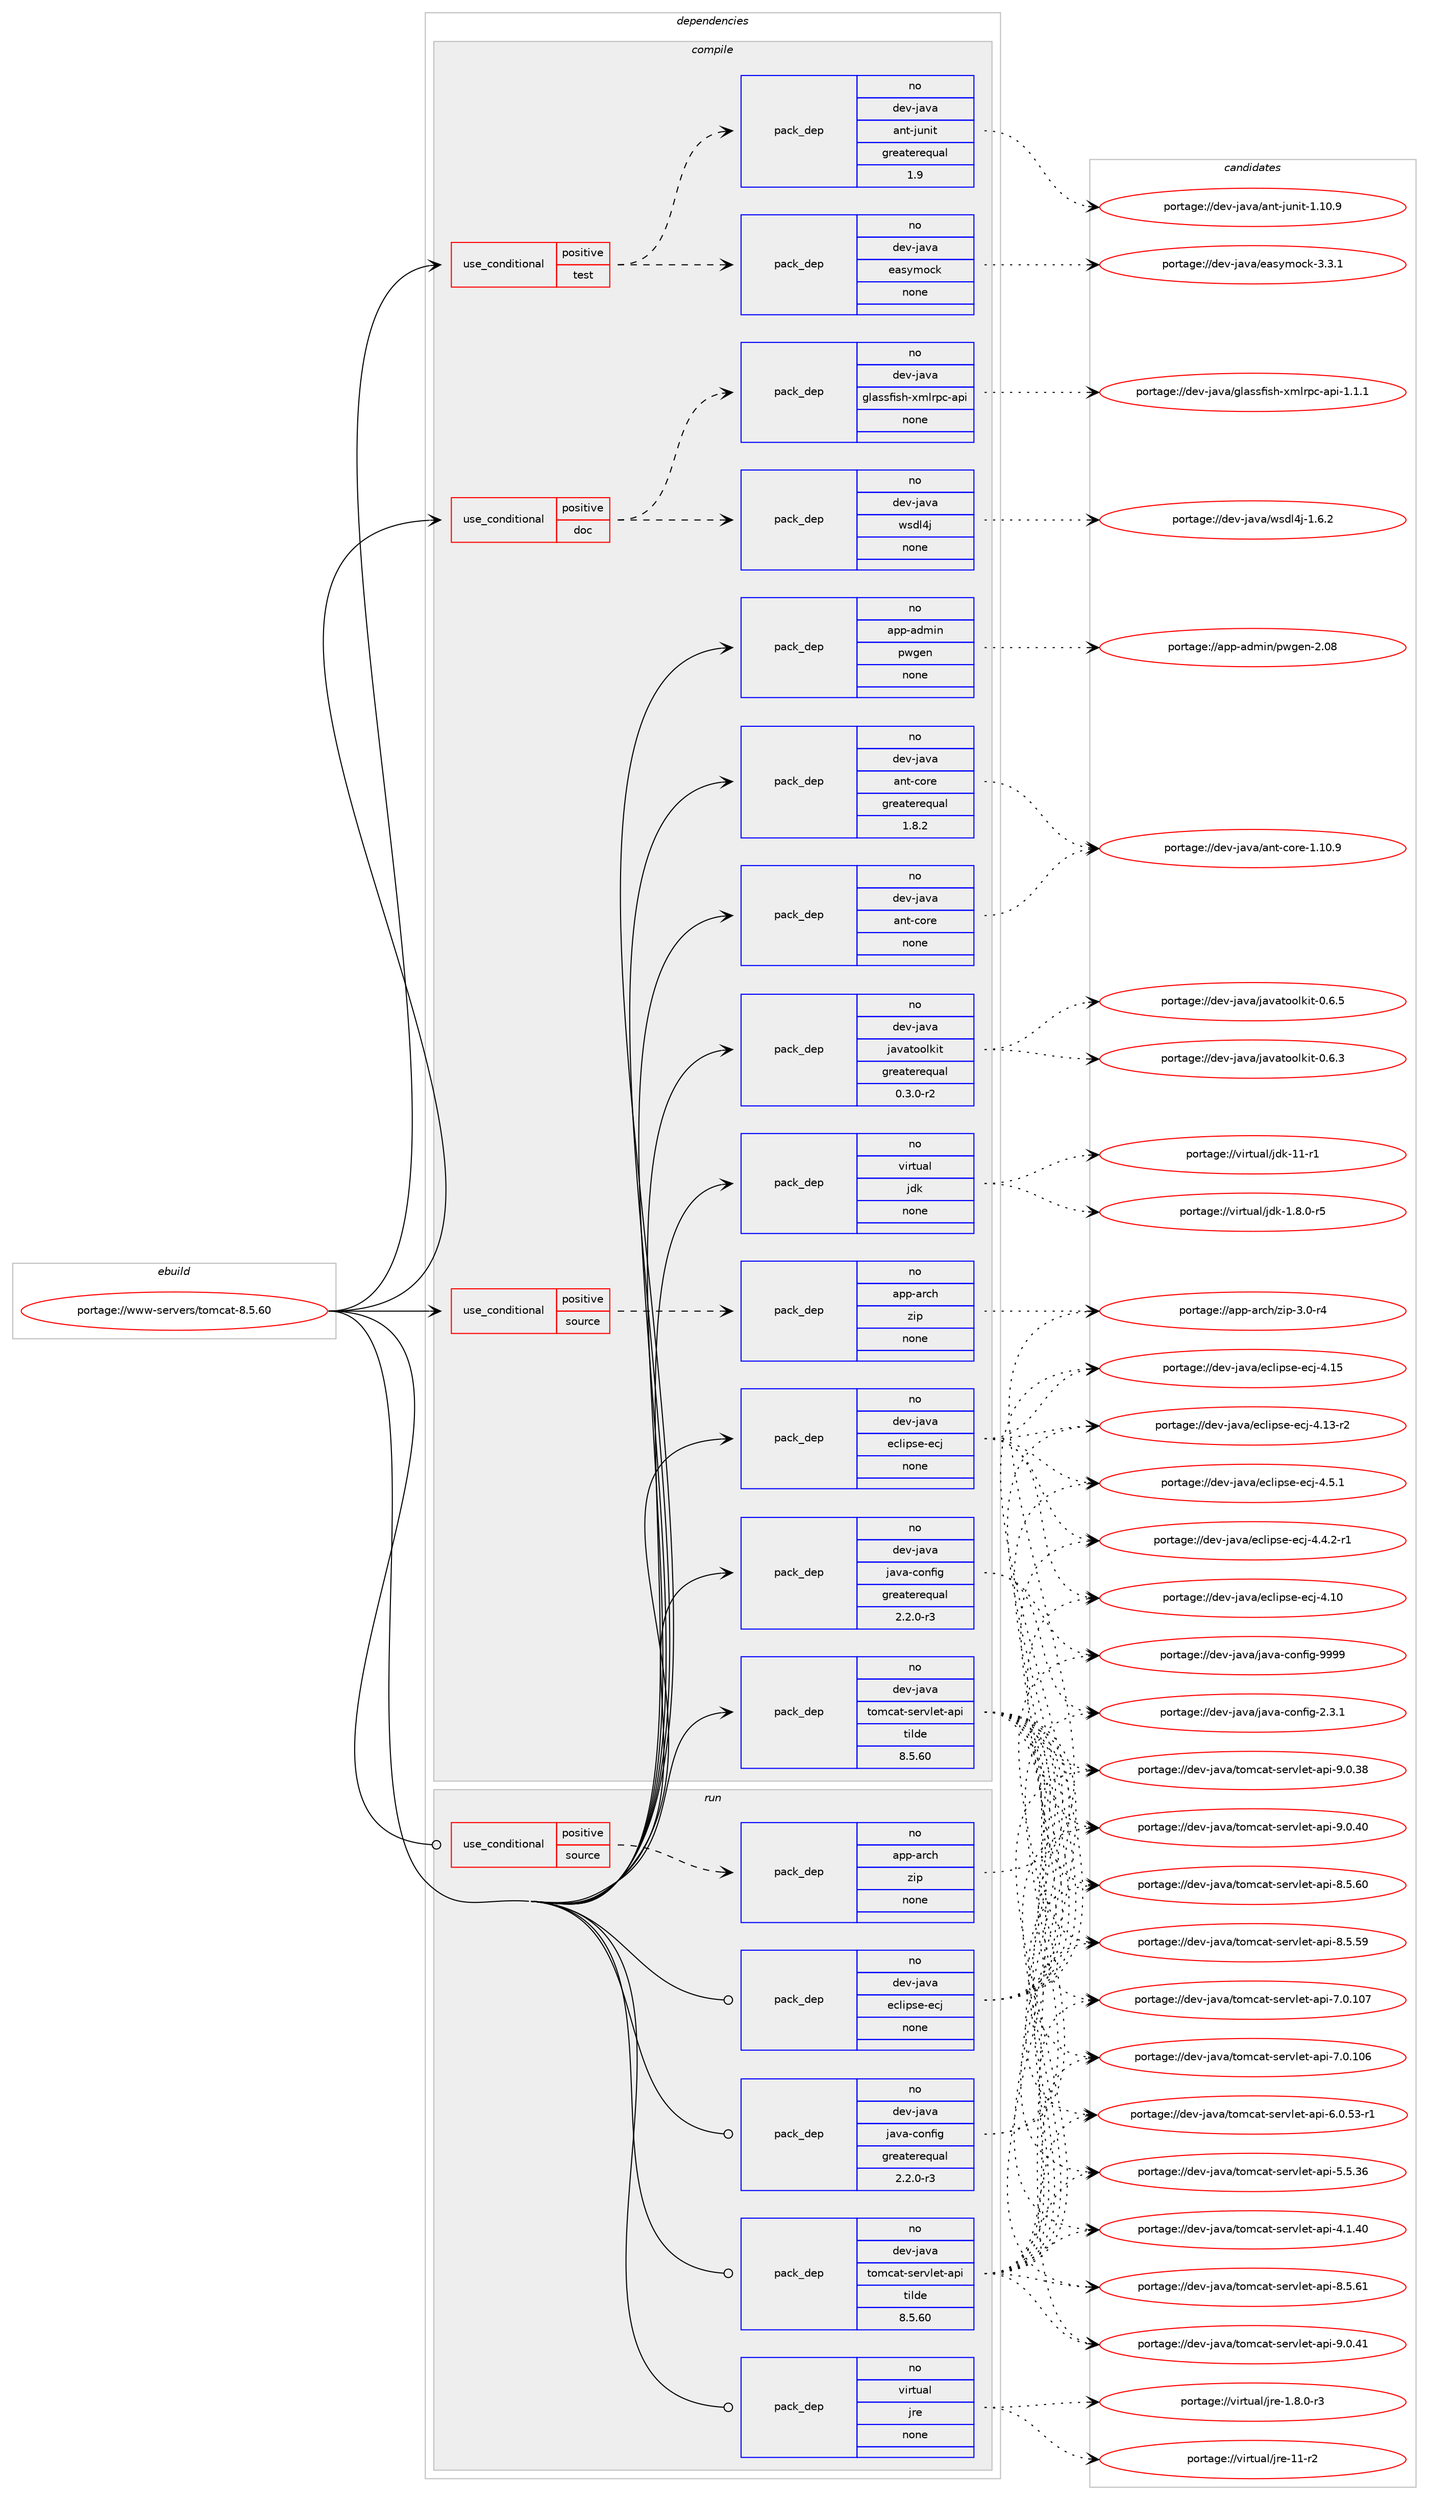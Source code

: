 digraph prolog {

# *************
# Graph options
# *************

newrank=true;
concentrate=true;
compound=true;
graph [rankdir=LR,fontname=Helvetica,fontsize=10,ranksep=1.5];#, ranksep=2.5, nodesep=0.2];
edge  [arrowhead=vee];
node  [fontname=Helvetica,fontsize=10];

# **********
# The ebuild
# **********

subgraph cluster_leftcol {
color=gray;
rank=same;
label=<<i>ebuild</i>>;
id [label="portage://www-servers/tomcat-8.5.60", color=red, width=4, href="../www-servers/tomcat-8.5.60.svg"];
}

# ****************
# The dependencies
# ****************

subgraph cluster_midcol {
color=gray;
label=<<i>dependencies</i>>;
subgraph cluster_compile {
fillcolor="#eeeeee";
style=filled;
label=<<i>compile</i>>;
subgraph cond323 {
dependency2000 [label=<<TABLE BORDER="0" CELLBORDER="1" CELLSPACING="0" CELLPADDING="4"><TR><TD ROWSPAN="3" CELLPADDING="10">use_conditional</TD></TR><TR><TD>positive</TD></TR><TR><TD>doc</TD></TR></TABLE>>, shape=none, color=red];
subgraph pack1662 {
dependency2001 [label=<<TABLE BORDER="0" CELLBORDER="1" CELLSPACING="0" CELLPADDING="4" WIDTH="220"><TR><TD ROWSPAN="6" CELLPADDING="30">pack_dep</TD></TR><TR><TD WIDTH="110">no</TD></TR><TR><TD>dev-java</TD></TR><TR><TD>glassfish-xmlrpc-api</TD></TR><TR><TD>none</TD></TR><TR><TD></TD></TR></TABLE>>, shape=none, color=blue];
}
dependency2000:e -> dependency2001:w [weight=20,style="dashed",arrowhead="vee"];
subgraph pack1663 {
dependency2002 [label=<<TABLE BORDER="0" CELLBORDER="1" CELLSPACING="0" CELLPADDING="4" WIDTH="220"><TR><TD ROWSPAN="6" CELLPADDING="30">pack_dep</TD></TR><TR><TD WIDTH="110">no</TD></TR><TR><TD>dev-java</TD></TR><TR><TD>wsdl4j</TD></TR><TR><TD>none</TD></TR><TR><TD></TD></TR></TABLE>>, shape=none, color=blue];
}
dependency2000:e -> dependency2002:w [weight=20,style="dashed",arrowhead="vee"];
}
id:e -> dependency2000:w [weight=20,style="solid",arrowhead="vee"];
subgraph cond324 {
dependency2003 [label=<<TABLE BORDER="0" CELLBORDER="1" CELLSPACING="0" CELLPADDING="4"><TR><TD ROWSPAN="3" CELLPADDING="10">use_conditional</TD></TR><TR><TD>positive</TD></TR><TR><TD>source</TD></TR></TABLE>>, shape=none, color=red];
subgraph pack1664 {
dependency2004 [label=<<TABLE BORDER="0" CELLBORDER="1" CELLSPACING="0" CELLPADDING="4" WIDTH="220"><TR><TD ROWSPAN="6" CELLPADDING="30">pack_dep</TD></TR><TR><TD WIDTH="110">no</TD></TR><TR><TD>app-arch</TD></TR><TR><TD>zip</TD></TR><TR><TD>none</TD></TR><TR><TD></TD></TR></TABLE>>, shape=none, color=blue];
}
dependency2003:e -> dependency2004:w [weight=20,style="dashed",arrowhead="vee"];
}
id:e -> dependency2003:w [weight=20,style="solid",arrowhead="vee"];
subgraph cond325 {
dependency2005 [label=<<TABLE BORDER="0" CELLBORDER="1" CELLSPACING="0" CELLPADDING="4"><TR><TD ROWSPAN="3" CELLPADDING="10">use_conditional</TD></TR><TR><TD>positive</TD></TR><TR><TD>test</TD></TR></TABLE>>, shape=none, color=red];
subgraph pack1665 {
dependency2006 [label=<<TABLE BORDER="0" CELLBORDER="1" CELLSPACING="0" CELLPADDING="4" WIDTH="220"><TR><TD ROWSPAN="6" CELLPADDING="30">pack_dep</TD></TR><TR><TD WIDTH="110">no</TD></TR><TR><TD>dev-java</TD></TR><TR><TD>ant-junit</TD></TR><TR><TD>greaterequal</TD></TR><TR><TD>1.9</TD></TR></TABLE>>, shape=none, color=blue];
}
dependency2005:e -> dependency2006:w [weight=20,style="dashed",arrowhead="vee"];
subgraph pack1666 {
dependency2007 [label=<<TABLE BORDER="0" CELLBORDER="1" CELLSPACING="0" CELLPADDING="4" WIDTH="220"><TR><TD ROWSPAN="6" CELLPADDING="30">pack_dep</TD></TR><TR><TD WIDTH="110">no</TD></TR><TR><TD>dev-java</TD></TR><TR><TD>easymock</TD></TR><TR><TD>none</TD></TR><TR><TD></TD></TR></TABLE>>, shape=none, color=blue];
}
dependency2005:e -> dependency2007:w [weight=20,style="dashed",arrowhead="vee"];
}
id:e -> dependency2005:w [weight=20,style="solid",arrowhead="vee"];
subgraph pack1667 {
dependency2008 [label=<<TABLE BORDER="0" CELLBORDER="1" CELLSPACING="0" CELLPADDING="4" WIDTH="220"><TR><TD ROWSPAN="6" CELLPADDING="30">pack_dep</TD></TR><TR><TD WIDTH="110">no</TD></TR><TR><TD>app-admin</TD></TR><TR><TD>pwgen</TD></TR><TR><TD>none</TD></TR><TR><TD></TD></TR></TABLE>>, shape=none, color=blue];
}
id:e -> dependency2008:w [weight=20,style="solid",arrowhead="vee"];
subgraph pack1668 {
dependency2009 [label=<<TABLE BORDER="0" CELLBORDER="1" CELLSPACING="0" CELLPADDING="4" WIDTH="220"><TR><TD ROWSPAN="6" CELLPADDING="30">pack_dep</TD></TR><TR><TD WIDTH="110">no</TD></TR><TR><TD>dev-java</TD></TR><TR><TD>ant-core</TD></TR><TR><TD>greaterequal</TD></TR><TR><TD>1.8.2</TD></TR></TABLE>>, shape=none, color=blue];
}
id:e -> dependency2009:w [weight=20,style="solid",arrowhead="vee"];
subgraph pack1669 {
dependency2010 [label=<<TABLE BORDER="0" CELLBORDER="1" CELLSPACING="0" CELLPADDING="4" WIDTH="220"><TR><TD ROWSPAN="6" CELLPADDING="30">pack_dep</TD></TR><TR><TD WIDTH="110">no</TD></TR><TR><TD>dev-java</TD></TR><TR><TD>ant-core</TD></TR><TR><TD>none</TD></TR><TR><TD></TD></TR></TABLE>>, shape=none, color=blue];
}
id:e -> dependency2010:w [weight=20,style="solid",arrowhead="vee"];
subgraph pack1670 {
dependency2011 [label=<<TABLE BORDER="0" CELLBORDER="1" CELLSPACING="0" CELLPADDING="4" WIDTH="220"><TR><TD ROWSPAN="6" CELLPADDING="30">pack_dep</TD></TR><TR><TD WIDTH="110">no</TD></TR><TR><TD>dev-java</TD></TR><TR><TD>eclipse-ecj</TD></TR><TR><TD>none</TD></TR><TR><TD></TD></TR></TABLE>>, shape=none, color=blue];
}
id:e -> dependency2011:w [weight=20,style="solid",arrowhead="vee"];
subgraph pack1671 {
dependency2012 [label=<<TABLE BORDER="0" CELLBORDER="1" CELLSPACING="0" CELLPADDING="4" WIDTH="220"><TR><TD ROWSPAN="6" CELLPADDING="30">pack_dep</TD></TR><TR><TD WIDTH="110">no</TD></TR><TR><TD>dev-java</TD></TR><TR><TD>java-config</TD></TR><TR><TD>greaterequal</TD></TR><TR><TD>2.2.0-r3</TD></TR></TABLE>>, shape=none, color=blue];
}
id:e -> dependency2012:w [weight=20,style="solid",arrowhead="vee"];
subgraph pack1672 {
dependency2013 [label=<<TABLE BORDER="0" CELLBORDER="1" CELLSPACING="0" CELLPADDING="4" WIDTH="220"><TR><TD ROWSPAN="6" CELLPADDING="30">pack_dep</TD></TR><TR><TD WIDTH="110">no</TD></TR><TR><TD>dev-java</TD></TR><TR><TD>javatoolkit</TD></TR><TR><TD>greaterequal</TD></TR><TR><TD>0.3.0-r2</TD></TR></TABLE>>, shape=none, color=blue];
}
id:e -> dependency2013:w [weight=20,style="solid",arrowhead="vee"];
subgraph pack1673 {
dependency2014 [label=<<TABLE BORDER="0" CELLBORDER="1" CELLSPACING="0" CELLPADDING="4" WIDTH="220"><TR><TD ROWSPAN="6" CELLPADDING="30">pack_dep</TD></TR><TR><TD WIDTH="110">no</TD></TR><TR><TD>dev-java</TD></TR><TR><TD>tomcat-servlet-api</TD></TR><TR><TD>tilde</TD></TR><TR><TD>8.5.60</TD></TR></TABLE>>, shape=none, color=blue];
}
id:e -> dependency2014:w [weight=20,style="solid",arrowhead="vee"];
subgraph pack1674 {
dependency2015 [label=<<TABLE BORDER="0" CELLBORDER="1" CELLSPACING="0" CELLPADDING="4" WIDTH="220"><TR><TD ROWSPAN="6" CELLPADDING="30">pack_dep</TD></TR><TR><TD WIDTH="110">no</TD></TR><TR><TD>virtual</TD></TR><TR><TD>jdk</TD></TR><TR><TD>none</TD></TR><TR><TD></TD></TR></TABLE>>, shape=none, color=blue];
}
id:e -> dependency2015:w [weight=20,style="solid",arrowhead="vee"];
}
subgraph cluster_compileandrun {
fillcolor="#eeeeee";
style=filled;
label=<<i>compile and run</i>>;
}
subgraph cluster_run {
fillcolor="#eeeeee";
style=filled;
label=<<i>run</i>>;
subgraph cond326 {
dependency2016 [label=<<TABLE BORDER="0" CELLBORDER="1" CELLSPACING="0" CELLPADDING="4"><TR><TD ROWSPAN="3" CELLPADDING="10">use_conditional</TD></TR><TR><TD>positive</TD></TR><TR><TD>source</TD></TR></TABLE>>, shape=none, color=red];
subgraph pack1675 {
dependency2017 [label=<<TABLE BORDER="0" CELLBORDER="1" CELLSPACING="0" CELLPADDING="4" WIDTH="220"><TR><TD ROWSPAN="6" CELLPADDING="30">pack_dep</TD></TR><TR><TD WIDTH="110">no</TD></TR><TR><TD>app-arch</TD></TR><TR><TD>zip</TD></TR><TR><TD>none</TD></TR><TR><TD></TD></TR></TABLE>>, shape=none, color=blue];
}
dependency2016:e -> dependency2017:w [weight=20,style="dashed",arrowhead="vee"];
}
id:e -> dependency2016:w [weight=20,style="solid",arrowhead="odot"];
subgraph pack1676 {
dependency2018 [label=<<TABLE BORDER="0" CELLBORDER="1" CELLSPACING="0" CELLPADDING="4" WIDTH="220"><TR><TD ROWSPAN="6" CELLPADDING="30">pack_dep</TD></TR><TR><TD WIDTH="110">no</TD></TR><TR><TD>dev-java</TD></TR><TR><TD>eclipse-ecj</TD></TR><TR><TD>none</TD></TR><TR><TD></TD></TR></TABLE>>, shape=none, color=blue];
}
id:e -> dependency2018:w [weight=20,style="solid",arrowhead="odot"];
subgraph pack1677 {
dependency2019 [label=<<TABLE BORDER="0" CELLBORDER="1" CELLSPACING="0" CELLPADDING="4" WIDTH="220"><TR><TD ROWSPAN="6" CELLPADDING="30">pack_dep</TD></TR><TR><TD WIDTH="110">no</TD></TR><TR><TD>dev-java</TD></TR><TR><TD>java-config</TD></TR><TR><TD>greaterequal</TD></TR><TR><TD>2.2.0-r3</TD></TR></TABLE>>, shape=none, color=blue];
}
id:e -> dependency2019:w [weight=20,style="solid",arrowhead="odot"];
subgraph pack1678 {
dependency2020 [label=<<TABLE BORDER="0" CELLBORDER="1" CELLSPACING="0" CELLPADDING="4" WIDTH="220"><TR><TD ROWSPAN="6" CELLPADDING="30">pack_dep</TD></TR><TR><TD WIDTH="110">no</TD></TR><TR><TD>dev-java</TD></TR><TR><TD>tomcat-servlet-api</TD></TR><TR><TD>tilde</TD></TR><TR><TD>8.5.60</TD></TR></TABLE>>, shape=none, color=blue];
}
id:e -> dependency2020:w [weight=20,style="solid",arrowhead="odot"];
subgraph pack1679 {
dependency2021 [label=<<TABLE BORDER="0" CELLBORDER="1" CELLSPACING="0" CELLPADDING="4" WIDTH="220"><TR><TD ROWSPAN="6" CELLPADDING="30">pack_dep</TD></TR><TR><TD WIDTH="110">no</TD></TR><TR><TD>virtual</TD></TR><TR><TD>jre</TD></TR><TR><TD>none</TD></TR><TR><TD></TD></TR></TABLE>>, shape=none, color=blue];
}
id:e -> dependency2021:w [weight=20,style="solid",arrowhead="odot"];
}
}

# **************
# The candidates
# **************

subgraph cluster_choices {
rank=same;
color=gray;
label=<<i>candidates</i>>;

subgraph choice1662 {
color=black;
nodesep=1;
choice100101118451069711897471031089711511510210511510445120109108114112994597112105454946494649 [label="portage://dev-java/glassfish-xmlrpc-api-1.1.1", color=red, width=4,href="../dev-java/glassfish-xmlrpc-api-1.1.1.svg"];
dependency2001:e -> choice100101118451069711897471031089711511510210511510445120109108114112994597112105454946494649:w [style=dotted,weight="100"];
}
subgraph choice1663 {
color=black;
nodesep=1;
choice1001011184510697118974711911510010852106454946544650 [label="portage://dev-java/wsdl4j-1.6.2", color=red, width=4,href="../dev-java/wsdl4j-1.6.2.svg"];
dependency2002:e -> choice1001011184510697118974711911510010852106454946544650:w [style=dotted,weight="100"];
}
subgraph choice1664 {
color=black;
nodesep=1;
choice9711211245971149910447122105112455146484511452 [label="portage://app-arch/zip-3.0-r4", color=red, width=4,href="../app-arch/zip-3.0-r4.svg"];
dependency2004:e -> choice9711211245971149910447122105112455146484511452:w [style=dotted,weight="100"];
}
subgraph choice1665 {
color=black;
nodesep=1;
choice10010111845106971189747971101164510611711010511645494649484657 [label="portage://dev-java/ant-junit-1.10.9", color=red, width=4,href="../dev-java/ant-junit-1.10.9.svg"];
dependency2006:e -> choice10010111845106971189747971101164510611711010511645494649484657:w [style=dotted,weight="100"];
}
subgraph choice1666 {
color=black;
nodesep=1;
choice100101118451069711897471019711512110911199107455146514649 [label="portage://dev-java/easymock-3.3.1", color=red, width=4,href="../dev-java/easymock-3.3.1.svg"];
dependency2007:e -> choice100101118451069711897471019711512110911199107455146514649:w [style=dotted,weight="100"];
}
subgraph choice1667 {
color=black;
nodesep=1;
choice971121124597100109105110471121191031011104550464856 [label="portage://app-admin/pwgen-2.08", color=red, width=4,href="../app-admin/pwgen-2.08.svg"];
dependency2008:e -> choice971121124597100109105110471121191031011104550464856:w [style=dotted,weight="100"];
}
subgraph choice1668 {
color=black;
nodesep=1;
choice1001011184510697118974797110116459911111410145494649484657 [label="portage://dev-java/ant-core-1.10.9", color=red, width=4,href="../dev-java/ant-core-1.10.9.svg"];
dependency2009:e -> choice1001011184510697118974797110116459911111410145494649484657:w [style=dotted,weight="100"];
}
subgraph choice1669 {
color=black;
nodesep=1;
choice1001011184510697118974797110116459911111410145494649484657 [label="portage://dev-java/ant-core-1.10.9", color=red, width=4,href="../dev-java/ant-core-1.10.9.svg"];
dependency2010:e -> choice1001011184510697118974797110116459911111410145494649484657:w [style=dotted,weight="100"];
}
subgraph choice1670 {
color=black;
nodesep=1;
choice10010111845106971189747101991081051121151014510199106455246534649 [label="portage://dev-java/eclipse-ecj-4.5.1", color=red, width=4,href="../dev-java/eclipse-ecj-4.5.1.svg"];
choice100101118451069711897471019910810511211510145101991064552465246504511449 [label="portage://dev-java/eclipse-ecj-4.4.2-r1", color=red, width=4,href="../dev-java/eclipse-ecj-4.4.2-r1.svg"];
choice100101118451069711897471019910810511211510145101991064552464953 [label="portage://dev-java/eclipse-ecj-4.15", color=red, width=4,href="../dev-java/eclipse-ecj-4.15.svg"];
choice1001011184510697118974710199108105112115101451019910645524649514511450 [label="portage://dev-java/eclipse-ecj-4.13-r2", color=red, width=4,href="../dev-java/eclipse-ecj-4.13-r2.svg"];
choice100101118451069711897471019910810511211510145101991064552464948 [label="portage://dev-java/eclipse-ecj-4.10", color=red, width=4,href="../dev-java/eclipse-ecj-4.10.svg"];
dependency2011:e -> choice10010111845106971189747101991081051121151014510199106455246534649:w [style=dotted,weight="100"];
dependency2011:e -> choice100101118451069711897471019910810511211510145101991064552465246504511449:w [style=dotted,weight="100"];
dependency2011:e -> choice100101118451069711897471019910810511211510145101991064552464953:w [style=dotted,weight="100"];
dependency2011:e -> choice1001011184510697118974710199108105112115101451019910645524649514511450:w [style=dotted,weight="100"];
dependency2011:e -> choice100101118451069711897471019910810511211510145101991064552464948:w [style=dotted,weight="100"];
}
subgraph choice1671 {
color=black;
nodesep=1;
choice10010111845106971189747106971189745991111101021051034557575757 [label="portage://dev-java/java-config-9999", color=red, width=4,href="../dev-java/java-config-9999.svg"];
choice1001011184510697118974710697118974599111110102105103455046514649 [label="portage://dev-java/java-config-2.3.1", color=red, width=4,href="../dev-java/java-config-2.3.1.svg"];
dependency2012:e -> choice10010111845106971189747106971189745991111101021051034557575757:w [style=dotted,weight="100"];
dependency2012:e -> choice1001011184510697118974710697118974599111110102105103455046514649:w [style=dotted,weight="100"];
}
subgraph choice1672 {
color=black;
nodesep=1;
choice100101118451069711897471069711897116111111108107105116454846544653 [label="portage://dev-java/javatoolkit-0.6.5", color=red, width=4,href="../dev-java/javatoolkit-0.6.5.svg"];
choice100101118451069711897471069711897116111111108107105116454846544651 [label="portage://dev-java/javatoolkit-0.6.3", color=red, width=4,href="../dev-java/javatoolkit-0.6.3.svg"];
dependency2013:e -> choice100101118451069711897471069711897116111111108107105116454846544653:w [style=dotted,weight="100"];
dependency2013:e -> choice100101118451069711897471069711897116111111108107105116454846544651:w [style=dotted,weight="100"];
}
subgraph choice1673 {
color=black;
nodesep=1;
choice10010111845106971189747116111109999711645115101114118108101116459711210545574648465249 [label="portage://dev-java/tomcat-servlet-api-9.0.41", color=red, width=4,href="../dev-java/tomcat-servlet-api-9.0.41.svg"];
choice10010111845106971189747116111109999711645115101114118108101116459711210545574648465248 [label="portage://dev-java/tomcat-servlet-api-9.0.40", color=red, width=4,href="../dev-java/tomcat-servlet-api-9.0.40.svg"];
choice10010111845106971189747116111109999711645115101114118108101116459711210545574648465156 [label="portage://dev-java/tomcat-servlet-api-9.0.38", color=red, width=4,href="../dev-java/tomcat-servlet-api-9.0.38.svg"];
choice10010111845106971189747116111109999711645115101114118108101116459711210545564653465449 [label="portage://dev-java/tomcat-servlet-api-8.5.61", color=red, width=4,href="../dev-java/tomcat-servlet-api-8.5.61.svg"];
choice10010111845106971189747116111109999711645115101114118108101116459711210545564653465448 [label="portage://dev-java/tomcat-servlet-api-8.5.60", color=red, width=4,href="../dev-java/tomcat-servlet-api-8.5.60.svg"];
choice10010111845106971189747116111109999711645115101114118108101116459711210545564653465357 [label="portage://dev-java/tomcat-servlet-api-8.5.59", color=red, width=4,href="../dev-java/tomcat-servlet-api-8.5.59.svg"];
choice1001011184510697118974711611110999971164511510111411810810111645971121054555464846494855 [label="portage://dev-java/tomcat-servlet-api-7.0.107", color=red, width=4,href="../dev-java/tomcat-servlet-api-7.0.107.svg"];
choice1001011184510697118974711611110999971164511510111411810810111645971121054555464846494854 [label="portage://dev-java/tomcat-servlet-api-7.0.106", color=red, width=4,href="../dev-java/tomcat-servlet-api-7.0.106.svg"];
choice100101118451069711897471161111099997116451151011141181081011164597112105455446484653514511449 [label="portage://dev-java/tomcat-servlet-api-6.0.53-r1", color=red, width=4,href="../dev-java/tomcat-servlet-api-6.0.53-r1.svg"];
choice10010111845106971189747116111109999711645115101114118108101116459711210545534653465154 [label="portage://dev-java/tomcat-servlet-api-5.5.36", color=red, width=4,href="../dev-java/tomcat-servlet-api-5.5.36.svg"];
choice10010111845106971189747116111109999711645115101114118108101116459711210545524649465248 [label="portage://dev-java/tomcat-servlet-api-4.1.40", color=red, width=4,href="../dev-java/tomcat-servlet-api-4.1.40.svg"];
dependency2014:e -> choice10010111845106971189747116111109999711645115101114118108101116459711210545574648465249:w [style=dotted,weight="100"];
dependency2014:e -> choice10010111845106971189747116111109999711645115101114118108101116459711210545574648465248:w [style=dotted,weight="100"];
dependency2014:e -> choice10010111845106971189747116111109999711645115101114118108101116459711210545574648465156:w [style=dotted,weight="100"];
dependency2014:e -> choice10010111845106971189747116111109999711645115101114118108101116459711210545564653465449:w [style=dotted,weight="100"];
dependency2014:e -> choice10010111845106971189747116111109999711645115101114118108101116459711210545564653465448:w [style=dotted,weight="100"];
dependency2014:e -> choice10010111845106971189747116111109999711645115101114118108101116459711210545564653465357:w [style=dotted,weight="100"];
dependency2014:e -> choice1001011184510697118974711611110999971164511510111411810810111645971121054555464846494855:w [style=dotted,weight="100"];
dependency2014:e -> choice1001011184510697118974711611110999971164511510111411810810111645971121054555464846494854:w [style=dotted,weight="100"];
dependency2014:e -> choice100101118451069711897471161111099997116451151011141181081011164597112105455446484653514511449:w [style=dotted,weight="100"];
dependency2014:e -> choice10010111845106971189747116111109999711645115101114118108101116459711210545534653465154:w [style=dotted,weight="100"];
dependency2014:e -> choice10010111845106971189747116111109999711645115101114118108101116459711210545524649465248:w [style=dotted,weight="100"];
}
subgraph choice1674 {
color=black;
nodesep=1;
choice11810511411611797108471061001074549494511449 [label="portage://virtual/jdk-11-r1", color=red, width=4,href="../virtual/jdk-11-r1.svg"];
choice11810511411611797108471061001074549465646484511453 [label="portage://virtual/jdk-1.8.0-r5", color=red, width=4,href="../virtual/jdk-1.8.0-r5.svg"];
dependency2015:e -> choice11810511411611797108471061001074549494511449:w [style=dotted,weight="100"];
dependency2015:e -> choice11810511411611797108471061001074549465646484511453:w [style=dotted,weight="100"];
}
subgraph choice1675 {
color=black;
nodesep=1;
choice9711211245971149910447122105112455146484511452 [label="portage://app-arch/zip-3.0-r4", color=red, width=4,href="../app-arch/zip-3.0-r4.svg"];
dependency2017:e -> choice9711211245971149910447122105112455146484511452:w [style=dotted,weight="100"];
}
subgraph choice1676 {
color=black;
nodesep=1;
choice10010111845106971189747101991081051121151014510199106455246534649 [label="portage://dev-java/eclipse-ecj-4.5.1", color=red, width=4,href="../dev-java/eclipse-ecj-4.5.1.svg"];
choice100101118451069711897471019910810511211510145101991064552465246504511449 [label="portage://dev-java/eclipse-ecj-4.4.2-r1", color=red, width=4,href="../dev-java/eclipse-ecj-4.4.2-r1.svg"];
choice100101118451069711897471019910810511211510145101991064552464953 [label="portage://dev-java/eclipse-ecj-4.15", color=red, width=4,href="../dev-java/eclipse-ecj-4.15.svg"];
choice1001011184510697118974710199108105112115101451019910645524649514511450 [label="portage://dev-java/eclipse-ecj-4.13-r2", color=red, width=4,href="../dev-java/eclipse-ecj-4.13-r2.svg"];
choice100101118451069711897471019910810511211510145101991064552464948 [label="portage://dev-java/eclipse-ecj-4.10", color=red, width=4,href="../dev-java/eclipse-ecj-4.10.svg"];
dependency2018:e -> choice10010111845106971189747101991081051121151014510199106455246534649:w [style=dotted,weight="100"];
dependency2018:e -> choice100101118451069711897471019910810511211510145101991064552465246504511449:w [style=dotted,weight="100"];
dependency2018:e -> choice100101118451069711897471019910810511211510145101991064552464953:w [style=dotted,weight="100"];
dependency2018:e -> choice1001011184510697118974710199108105112115101451019910645524649514511450:w [style=dotted,weight="100"];
dependency2018:e -> choice100101118451069711897471019910810511211510145101991064552464948:w [style=dotted,weight="100"];
}
subgraph choice1677 {
color=black;
nodesep=1;
choice10010111845106971189747106971189745991111101021051034557575757 [label="portage://dev-java/java-config-9999", color=red, width=4,href="../dev-java/java-config-9999.svg"];
choice1001011184510697118974710697118974599111110102105103455046514649 [label="portage://dev-java/java-config-2.3.1", color=red, width=4,href="../dev-java/java-config-2.3.1.svg"];
dependency2019:e -> choice10010111845106971189747106971189745991111101021051034557575757:w [style=dotted,weight="100"];
dependency2019:e -> choice1001011184510697118974710697118974599111110102105103455046514649:w [style=dotted,weight="100"];
}
subgraph choice1678 {
color=black;
nodesep=1;
choice10010111845106971189747116111109999711645115101114118108101116459711210545574648465249 [label="portage://dev-java/tomcat-servlet-api-9.0.41", color=red, width=4,href="../dev-java/tomcat-servlet-api-9.0.41.svg"];
choice10010111845106971189747116111109999711645115101114118108101116459711210545574648465248 [label="portage://dev-java/tomcat-servlet-api-9.0.40", color=red, width=4,href="../dev-java/tomcat-servlet-api-9.0.40.svg"];
choice10010111845106971189747116111109999711645115101114118108101116459711210545574648465156 [label="portage://dev-java/tomcat-servlet-api-9.0.38", color=red, width=4,href="../dev-java/tomcat-servlet-api-9.0.38.svg"];
choice10010111845106971189747116111109999711645115101114118108101116459711210545564653465449 [label="portage://dev-java/tomcat-servlet-api-8.5.61", color=red, width=4,href="../dev-java/tomcat-servlet-api-8.5.61.svg"];
choice10010111845106971189747116111109999711645115101114118108101116459711210545564653465448 [label="portage://dev-java/tomcat-servlet-api-8.5.60", color=red, width=4,href="../dev-java/tomcat-servlet-api-8.5.60.svg"];
choice10010111845106971189747116111109999711645115101114118108101116459711210545564653465357 [label="portage://dev-java/tomcat-servlet-api-8.5.59", color=red, width=4,href="../dev-java/tomcat-servlet-api-8.5.59.svg"];
choice1001011184510697118974711611110999971164511510111411810810111645971121054555464846494855 [label="portage://dev-java/tomcat-servlet-api-7.0.107", color=red, width=4,href="../dev-java/tomcat-servlet-api-7.0.107.svg"];
choice1001011184510697118974711611110999971164511510111411810810111645971121054555464846494854 [label="portage://dev-java/tomcat-servlet-api-7.0.106", color=red, width=4,href="../dev-java/tomcat-servlet-api-7.0.106.svg"];
choice100101118451069711897471161111099997116451151011141181081011164597112105455446484653514511449 [label="portage://dev-java/tomcat-servlet-api-6.0.53-r1", color=red, width=4,href="../dev-java/tomcat-servlet-api-6.0.53-r1.svg"];
choice10010111845106971189747116111109999711645115101114118108101116459711210545534653465154 [label="portage://dev-java/tomcat-servlet-api-5.5.36", color=red, width=4,href="../dev-java/tomcat-servlet-api-5.5.36.svg"];
choice10010111845106971189747116111109999711645115101114118108101116459711210545524649465248 [label="portage://dev-java/tomcat-servlet-api-4.1.40", color=red, width=4,href="../dev-java/tomcat-servlet-api-4.1.40.svg"];
dependency2020:e -> choice10010111845106971189747116111109999711645115101114118108101116459711210545574648465249:w [style=dotted,weight="100"];
dependency2020:e -> choice10010111845106971189747116111109999711645115101114118108101116459711210545574648465248:w [style=dotted,weight="100"];
dependency2020:e -> choice10010111845106971189747116111109999711645115101114118108101116459711210545574648465156:w [style=dotted,weight="100"];
dependency2020:e -> choice10010111845106971189747116111109999711645115101114118108101116459711210545564653465449:w [style=dotted,weight="100"];
dependency2020:e -> choice10010111845106971189747116111109999711645115101114118108101116459711210545564653465448:w [style=dotted,weight="100"];
dependency2020:e -> choice10010111845106971189747116111109999711645115101114118108101116459711210545564653465357:w [style=dotted,weight="100"];
dependency2020:e -> choice1001011184510697118974711611110999971164511510111411810810111645971121054555464846494855:w [style=dotted,weight="100"];
dependency2020:e -> choice1001011184510697118974711611110999971164511510111411810810111645971121054555464846494854:w [style=dotted,weight="100"];
dependency2020:e -> choice100101118451069711897471161111099997116451151011141181081011164597112105455446484653514511449:w [style=dotted,weight="100"];
dependency2020:e -> choice10010111845106971189747116111109999711645115101114118108101116459711210545534653465154:w [style=dotted,weight="100"];
dependency2020:e -> choice10010111845106971189747116111109999711645115101114118108101116459711210545524649465248:w [style=dotted,weight="100"];
}
subgraph choice1679 {
color=black;
nodesep=1;
choice11810511411611797108471061141014549494511450 [label="portage://virtual/jre-11-r2", color=red, width=4,href="../virtual/jre-11-r2.svg"];
choice11810511411611797108471061141014549465646484511451 [label="portage://virtual/jre-1.8.0-r3", color=red, width=4,href="../virtual/jre-1.8.0-r3.svg"];
dependency2021:e -> choice11810511411611797108471061141014549494511450:w [style=dotted,weight="100"];
dependency2021:e -> choice11810511411611797108471061141014549465646484511451:w [style=dotted,weight="100"];
}
}

}
